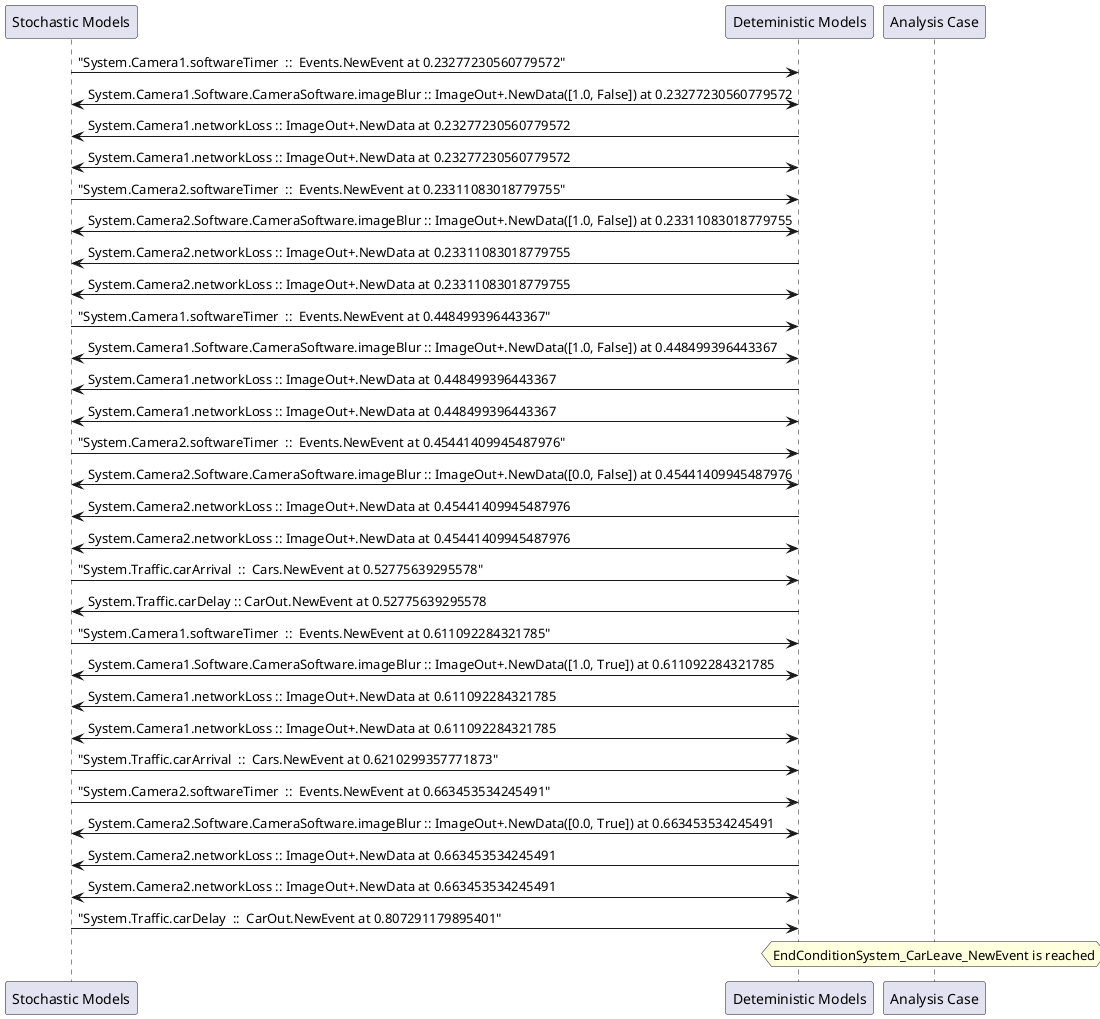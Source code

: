 
	@startuml
	participant "Stochastic Models" as stochmodel
	participant "Deteministic Models" as detmodel
	participant "Analysis Case" as analysis
	{39959_stop} stochmodel -> detmodel : "System.Camera1.softwareTimer  ::  Events.NewEvent at 0.23277230560779572"
detmodel <-> stochmodel : System.Camera1.Software.CameraSoftware.imageBlur :: ImageOut+.NewData([1.0, False]) at 0.23277230560779572
detmodel -> stochmodel : System.Camera1.networkLoss :: ImageOut+.NewData at 0.23277230560779572
detmodel <-> stochmodel : System.Camera1.networkLoss :: ImageOut+.NewData at 0.23277230560779572
{39974_stop} stochmodel -> detmodel : "System.Camera2.softwareTimer  ::  Events.NewEvent at 0.23311083018779755"
detmodel <-> stochmodel : System.Camera2.Software.CameraSoftware.imageBlur :: ImageOut+.NewData([1.0, False]) at 0.23311083018779755
detmodel -> stochmodel : System.Camera2.networkLoss :: ImageOut+.NewData at 0.23311083018779755
detmodel <-> stochmodel : System.Camera2.networkLoss :: ImageOut+.NewData at 0.23311083018779755
{39960_stop} stochmodel -> detmodel : "System.Camera1.softwareTimer  ::  Events.NewEvent at 0.448499396443367"
detmodel <-> stochmodel : System.Camera1.Software.CameraSoftware.imageBlur :: ImageOut+.NewData([1.0, False]) at 0.448499396443367
detmodel -> stochmodel : System.Camera1.networkLoss :: ImageOut+.NewData at 0.448499396443367
detmodel <-> stochmodel : System.Camera1.networkLoss :: ImageOut+.NewData at 0.448499396443367
{39975_stop} stochmodel -> detmodel : "System.Camera2.softwareTimer  ::  Events.NewEvent at 0.45441409945487976"
detmodel <-> stochmodel : System.Camera2.Software.CameraSoftware.imageBlur :: ImageOut+.NewData([0.0, False]) at 0.45441409945487976
detmodel -> stochmodel : System.Camera2.networkLoss :: ImageOut+.NewData at 0.45441409945487976
detmodel <-> stochmodel : System.Camera2.networkLoss :: ImageOut+.NewData at 0.45441409945487976
{39990_stop} stochmodel -> detmodel : "System.Traffic.carArrival  ::  Cars.NewEvent at 0.52775639295578"
{39999_start} detmodel -> stochmodel : System.Traffic.carDelay :: CarOut.NewEvent at 0.52775639295578
{39961_stop} stochmodel -> detmodel : "System.Camera1.softwareTimer  ::  Events.NewEvent at 0.611092284321785"
detmodel <-> stochmodel : System.Camera1.Software.CameraSoftware.imageBlur :: ImageOut+.NewData([1.0, True]) at 0.611092284321785
detmodel -> stochmodel : System.Camera1.networkLoss :: ImageOut+.NewData at 0.611092284321785
detmodel <-> stochmodel : System.Camera1.networkLoss :: ImageOut+.NewData at 0.611092284321785
{39991_stop} stochmodel -> detmodel : "System.Traffic.carArrival  ::  Cars.NewEvent at 0.6210299357771873"
{39976_stop} stochmodel -> detmodel : "System.Camera2.softwareTimer  ::  Events.NewEvent at 0.663453534245491"
detmodel <-> stochmodel : System.Camera2.Software.CameraSoftware.imageBlur :: ImageOut+.NewData([0.0, True]) at 0.663453534245491
detmodel -> stochmodel : System.Camera2.networkLoss :: ImageOut+.NewData at 0.663453534245491
detmodel <-> stochmodel : System.Camera2.networkLoss :: ImageOut+.NewData at 0.663453534245491
{39999_stop} stochmodel -> detmodel : "System.Traffic.carDelay  ::  CarOut.NewEvent at 0.807291179895401"
{39999_start} <-> {39999_stop} : delay
hnote over analysis 
EndConditionSystem_CarLeave_NewEvent is reached
endnote
@enduml